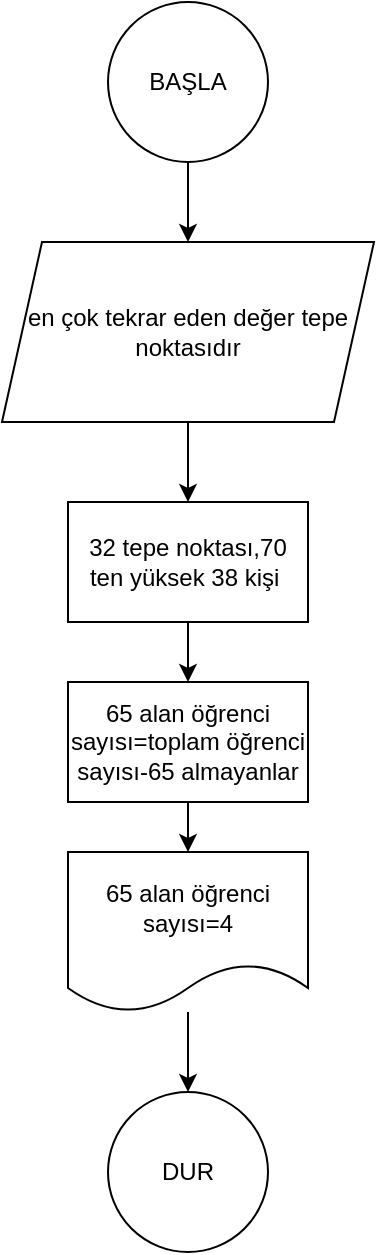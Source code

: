 <mxfile version="14.9.6" type="device"><diagram id="91V0VeQWBJBzBr1S6Eoj" name="Page-1"><mxGraphModel dx="1086" dy="806" grid="1" gridSize="10" guides="1" tooltips="1" connect="1" arrows="1" fold="1" page="1" pageScale="1" pageWidth="827" pageHeight="1169" math="0" shadow="0"><root><mxCell id="0"/><mxCell id="1" parent="0"/><mxCell id="Jq_DZHw_-E-7-KEKi69i-1" value="DUR" style="ellipse;whiteSpace=wrap;html=1;aspect=fixed;" parent="1" vertex="1"><mxGeometry x="374" y="585" width="80" height="80" as="geometry"/></mxCell><mxCell id="Jq_DZHw_-E-7-KEKi69i-4" value="" style="edgeStyle=orthogonalEdgeStyle;rounded=0;orthogonalLoop=1;jettySize=auto;html=1;" parent="1" source="Jq_DZHw_-E-7-KEKi69i-2" target="Jq_DZHw_-E-7-KEKi69i-3" edge="1"><mxGeometry relative="1" as="geometry"/></mxCell><mxCell id="Jq_DZHw_-E-7-KEKi69i-2" value="BAŞLA" style="ellipse;whiteSpace=wrap;html=1;aspect=fixed;" parent="1" vertex="1"><mxGeometry x="374" y="40" width="80" height="80" as="geometry"/></mxCell><mxCell id="Jq_DZHw_-E-7-KEKi69i-6" value="" style="edgeStyle=orthogonalEdgeStyle;rounded=0;orthogonalLoop=1;jettySize=auto;html=1;" parent="1" source="Jq_DZHw_-E-7-KEKi69i-3" target="Jq_DZHw_-E-7-KEKi69i-5" edge="1"><mxGeometry relative="1" as="geometry"/></mxCell><mxCell id="Jq_DZHw_-E-7-KEKi69i-3" value="en çok tekrar eden değer tepe noktasıdır" style="shape=parallelogram;perimeter=parallelogramPerimeter;whiteSpace=wrap;html=1;fixedSize=1;" parent="1" vertex="1"><mxGeometry x="321" y="160" width="186" height="90" as="geometry"/></mxCell><mxCell id="Jq_DZHw_-E-7-KEKi69i-8" value="" style="edgeStyle=orthogonalEdgeStyle;rounded=0;orthogonalLoop=1;jettySize=auto;html=1;" parent="1" source="Jq_DZHw_-E-7-KEKi69i-5" target="Jq_DZHw_-E-7-KEKi69i-7" edge="1"><mxGeometry relative="1" as="geometry"/></mxCell><mxCell id="Jq_DZHw_-E-7-KEKi69i-5" value="32 tepe noktası,70 ten yüksek 38 kişi&amp;nbsp;" style="rounded=0;whiteSpace=wrap;html=1;" parent="1" vertex="1"><mxGeometry x="354" y="290" width="120" height="60" as="geometry"/></mxCell><mxCell id="Jq_DZHw_-E-7-KEKi69i-10" value="" style="edgeStyle=orthogonalEdgeStyle;rounded=0;orthogonalLoop=1;jettySize=auto;html=1;" parent="1" source="Jq_DZHw_-E-7-KEKi69i-7" target="Jq_DZHw_-E-7-KEKi69i-9" edge="1"><mxGeometry relative="1" as="geometry"/></mxCell><mxCell id="Jq_DZHw_-E-7-KEKi69i-7" value="65 alan öğrenci sayısı=toplam öğrenci sayısı-65 almayanlar" style="rounded=0;whiteSpace=wrap;html=1;" parent="1" vertex="1"><mxGeometry x="354" y="380" width="120" height="60" as="geometry"/></mxCell><mxCell id="Jq_DZHw_-E-7-KEKi69i-11" value="" style="edgeStyle=orthogonalEdgeStyle;rounded=0;orthogonalLoop=1;jettySize=auto;html=1;" parent="1" source="Jq_DZHw_-E-7-KEKi69i-9" target="Jq_DZHw_-E-7-KEKi69i-1" edge="1"><mxGeometry relative="1" as="geometry"/></mxCell><mxCell id="Jq_DZHw_-E-7-KEKi69i-9" value="65 alan öğrenci sayısı=4" style="shape=document;whiteSpace=wrap;html=1;boundedLbl=1;" parent="1" vertex="1"><mxGeometry x="354" y="465" width="120" height="80" as="geometry"/></mxCell></root></mxGraphModel></diagram></mxfile>